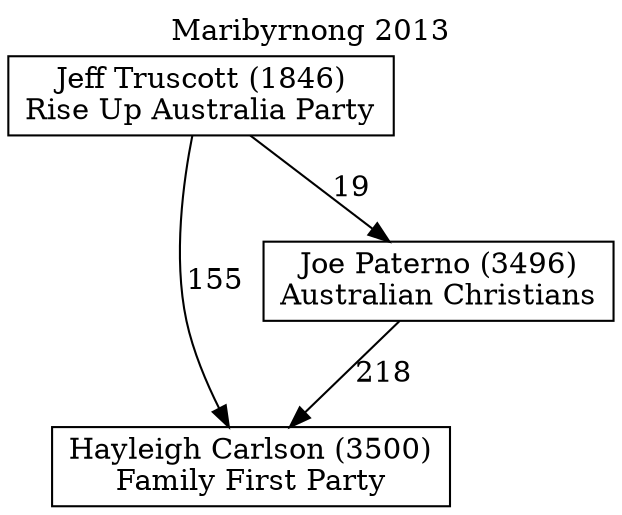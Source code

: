 // House preference flow
digraph "Hayleigh Carlson (3500)_Maribyrnong_2013" {
	graph [label="Maribyrnong 2013" labelloc=t mclimit=10]
	node [shape=box]
	"Hayleigh Carlson (3500)" [label="Hayleigh Carlson (3500)
Family First Party"]
	"Joe Paterno (3496)" [label="Joe Paterno (3496)
Australian Christians"]
	"Jeff Truscott (1846)" [label="Jeff Truscott (1846)
Rise Up Australia Party"]
	"Joe Paterno (3496)" -> "Hayleigh Carlson (3500)" [label=218]
	"Jeff Truscott (1846)" -> "Joe Paterno (3496)" [label=19]
	"Jeff Truscott (1846)" -> "Hayleigh Carlson (3500)" [label=155]
}
